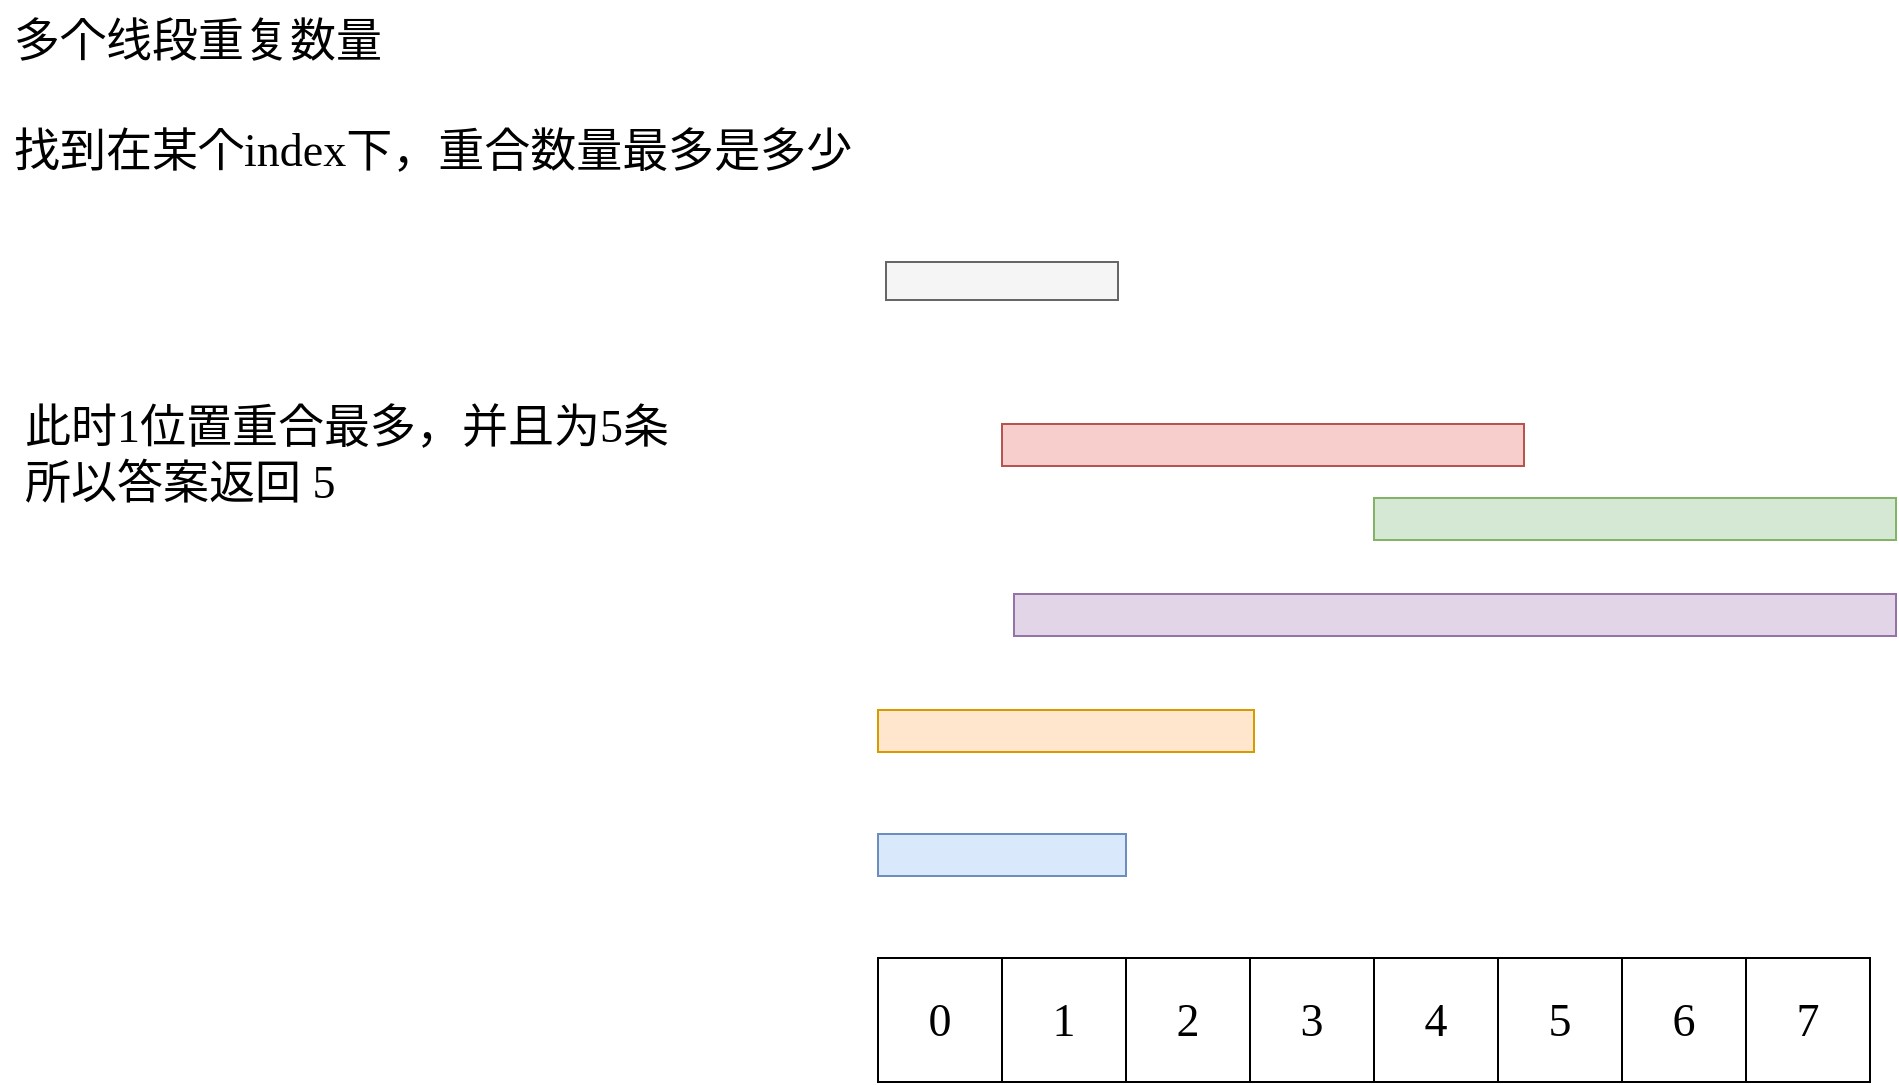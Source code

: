 <mxfile>
    <diagram id="BZZcQW6atTqjhy44g_oU" name="第 1 页">
        <mxGraphModel dx="1770" dy="1147" grid="0" gridSize="15" guides="1" tooltips="1" connect="1" arrows="1" fold="1" page="1" pageScale="1" pageWidth="1200" pageHeight="1600" background="#ffffff" math="1" shadow="0">
            <root>
                <mxCell id="0"/>
                <mxCell id="1" parent="0"/>
                <mxCell id="289" value="多个线段重复数量&lt;br&gt;&lt;br&gt;找到在某个index下，重合数量最多是多少" style="text;html=1;align=left;verticalAlign=middle;resizable=0;points=[];autosize=1;strokeColor=none;fillColor=none;fontSize=23;fontFamily=LXGW WenKai;fontColor=default;" parent="1" vertex="1">
                    <mxGeometry x="43" y="49" width="443" height="95" as="geometry"/>
                </mxCell>
                <mxCell id="293" value="0" style="whiteSpace=wrap;html=1;aspect=fixed;fontFamily=LXGW WenKai;fontSize=23;fontColor=default;fillColor=none;gradientColor=none;" parent="1" vertex="1">
                    <mxGeometry x="477" y="528" width="62" height="62" as="geometry"/>
                </mxCell>
                <mxCell id="294" value="1" style="whiteSpace=wrap;html=1;aspect=fixed;fontFamily=LXGW WenKai;fontSize=23;fontColor=default;fillColor=none;gradientColor=none;" parent="1" vertex="1">
                    <mxGeometry x="539" y="528" width="62" height="62" as="geometry"/>
                </mxCell>
                <mxCell id="295" value="2" style="whiteSpace=wrap;html=1;aspect=fixed;fontFamily=LXGW WenKai;fontSize=23;fontColor=default;fillColor=none;gradientColor=none;" parent="1" vertex="1">
                    <mxGeometry x="601" y="528" width="62" height="62" as="geometry"/>
                </mxCell>
                <mxCell id="296" value="3" style="whiteSpace=wrap;html=1;aspect=fixed;fontFamily=LXGW WenKai;fontSize=23;fontColor=default;fillColor=none;gradientColor=none;" parent="1" vertex="1">
                    <mxGeometry x="663" y="528" width="62" height="62" as="geometry"/>
                </mxCell>
                <mxCell id="297" value="4" style="whiteSpace=wrap;html=1;aspect=fixed;fontFamily=LXGW WenKai;fontSize=23;fontColor=default;fillColor=none;gradientColor=none;" parent="1" vertex="1">
                    <mxGeometry x="725" y="528" width="62" height="62" as="geometry"/>
                </mxCell>
                <mxCell id="298" value="5" style="whiteSpace=wrap;html=1;aspect=fixed;fontFamily=LXGW WenKai;fontSize=23;fontColor=default;fillColor=none;gradientColor=none;" parent="1" vertex="1">
                    <mxGeometry x="787" y="528" width="62" height="62" as="geometry"/>
                </mxCell>
                <mxCell id="299" value="6" style="whiteSpace=wrap;html=1;aspect=fixed;fontFamily=LXGW WenKai;fontSize=23;fontColor=default;fillColor=none;gradientColor=none;" parent="1" vertex="1">
                    <mxGeometry x="849" y="528" width="62" height="62" as="geometry"/>
                </mxCell>
                <mxCell id="300" value="7" style="whiteSpace=wrap;html=1;aspect=fixed;fontFamily=LXGW WenKai;fontSize=23;fontColor=default;fillColor=none;gradientColor=none;" parent="1" vertex="1">
                    <mxGeometry x="911" y="528" width="62" height="62" as="geometry"/>
                </mxCell>
                <mxCell id="301" value="" style="rounded=0;whiteSpace=wrap;html=1;fontFamily=LXGW WenKai;fontSize=23;fillColor=#dae8fc;strokeColor=#6c8ebf;" parent="1" vertex="1">
                    <mxGeometry x="477" y="466" width="124" height="21" as="geometry"/>
                </mxCell>
                <mxCell id="302" value="" style="rounded=0;whiteSpace=wrap;html=1;fontFamily=LXGW WenKai;fontSize=23;fillColor=#ffe6cc;strokeColor=#d79b00;" parent="1" vertex="1">
                    <mxGeometry x="477" y="404" width="188" height="21" as="geometry"/>
                </mxCell>
                <mxCell id="303" value="" style="rounded=0;whiteSpace=wrap;html=1;fontFamily=LXGW WenKai;fontSize=23;fillColor=#e1d5e7;strokeColor=#9673a6;" parent="1" vertex="1">
                    <mxGeometry x="545" y="346" width="441" height="21" as="geometry"/>
                </mxCell>
                <mxCell id="304" value="" style="rounded=0;whiteSpace=wrap;html=1;fontFamily=LXGW WenKai;fontSize=23;fillColor=#d5e8d4;strokeColor=#82b366;" parent="1" vertex="1">
                    <mxGeometry x="725" y="298" width="261" height="21" as="geometry"/>
                </mxCell>
                <mxCell id="305" value="" style="rounded=0;whiteSpace=wrap;html=1;fontFamily=LXGW WenKai;fontSize=23;fillColor=#f8cecc;strokeColor=#b85450;" parent="1" vertex="1">
                    <mxGeometry x="539" y="261" width="261" height="21" as="geometry"/>
                </mxCell>
                <mxCell id="307" value="" style="rounded=0;whiteSpace=wrap;html=1;fontFamily=LXGW WenKai;fontSize=23;fillColor=#f5f5f5;strokeColor=#666666;fontColor=#333333;" vertex="1" parent="1">
                    <mxGeometry x="481" y="180" width="116" height="19" as="geometry"/>
                </mxCell>
                <mxCell id="309" value="此时1位置重合最多，并且为5条&lt;br&gt;&lt;div style=&quot;text-align: left;&quot;&gt;&lt;span style=&quot;background-color: initial;&quot;&gt;所以答案返回 5&lt;/span&gt;&lt;/div&gt;" style="text;html=1;align=center;verticalAlign=middle;resizable=0;points=[];autosize=1;strokeColor=none;fillColor=none;fontSize=23;fontFamily=LXGW WenKai;fontColor=default;" vertex="1" parent="1">
                    <mxGeometry x="38" y="242" width="345" height="67" as="geometry"/>
                </mxCell>
            </root>
        </mxGraphModel>
    </diagram>
</mxfile>